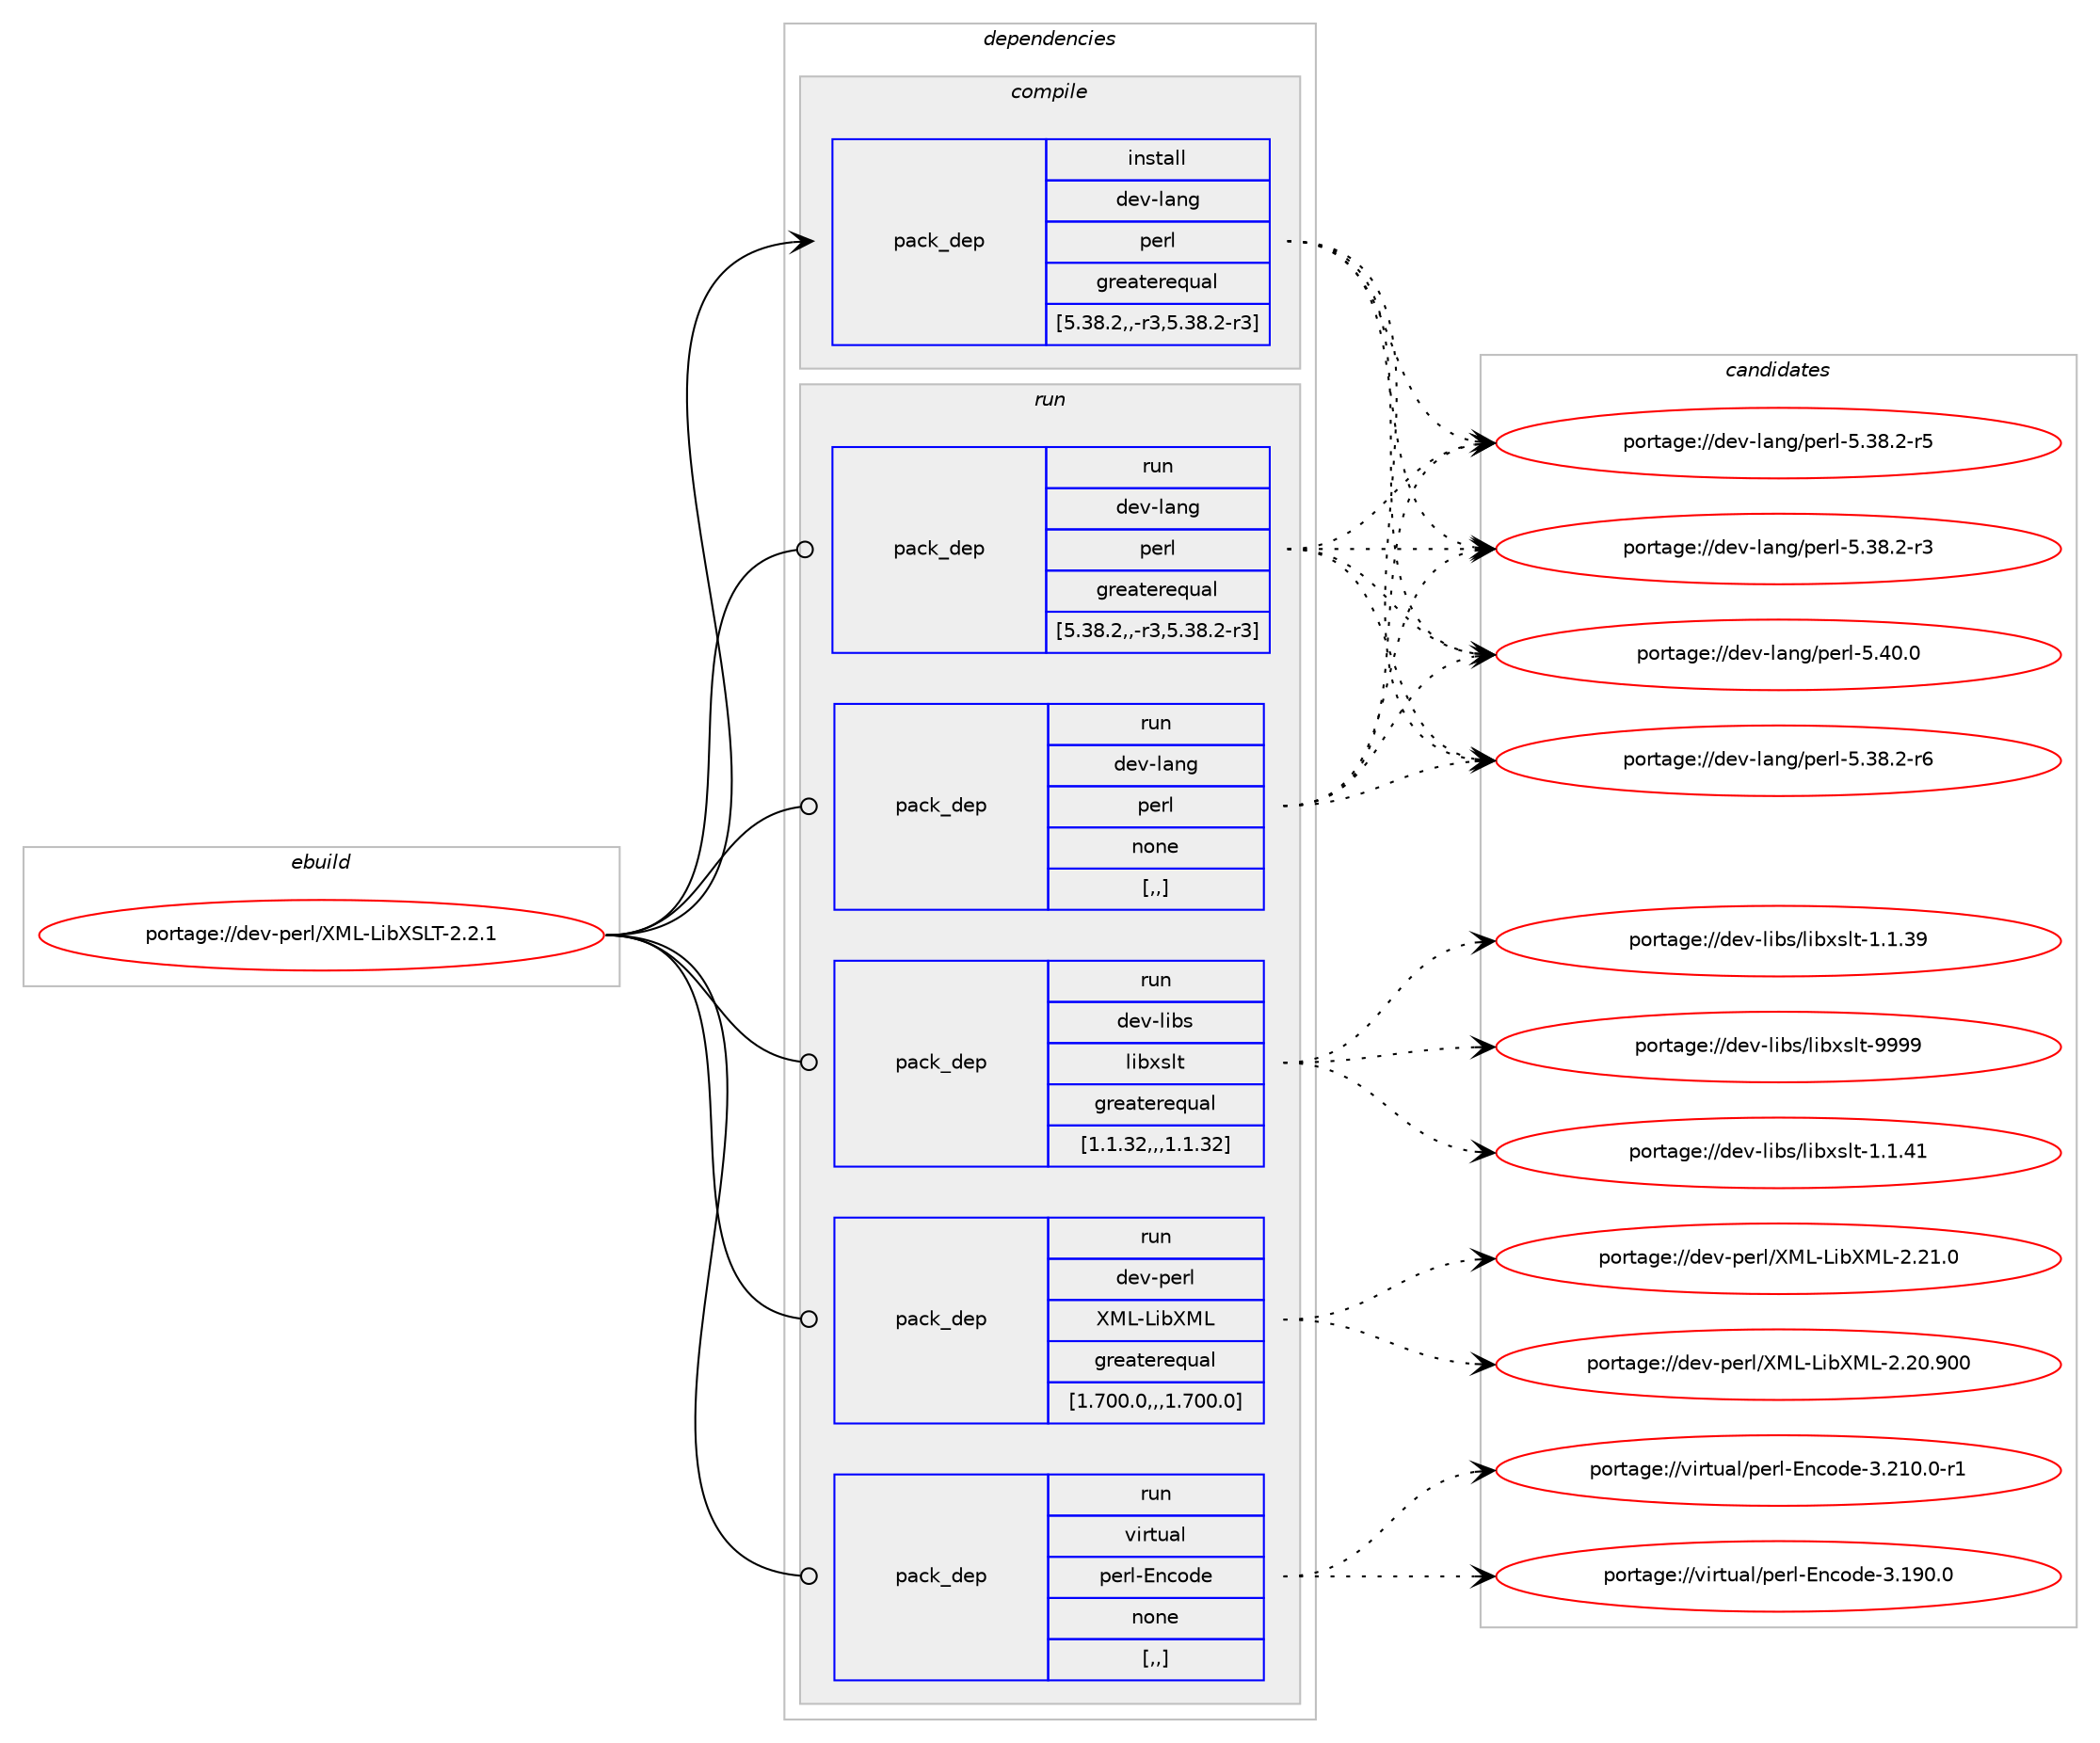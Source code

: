 digraph prolog {

# *************
# Graph options
# *************

newrank=true;
concentrate=true;
compound=true;
graph [rankdir=LR,fontname=Helvetica,fontsize=10,ranksep=1.5];#, ranksep=2.5, nodesep=0.2];
edge  [arrowhead=vee];
node  [fontname=Helvetica,fontsize=10];

# **********
# The ebuild
# **********

subgraph cluster_leftcol {
color=gray;
label=<<i>ebuild</i>>;
id [label="portage://dev-perl/XML-LibXSLT-2.2.1", color=red, width=4, href="../dev-perl/XML-LibXSLT-2.2.1.svg"];
}

# ****************
# The dependencies
# ****************

subgraph cluster_midcol {
color=gray;
label=<<i>dependencies</i>>;
subgraph cluster_compile {
fillcolor="#eeeeee";
style=filled;
label=<<i>compile</i>>;
subgraph pack108021 {
dependency139377 [label=<<TABLE BORDER="0" CELLBORDER="1" CELLSPACING="0" CELLPADDING="4" WIDTH="220"><TR><TD ROWSPAN="6" CELLPADDING="30">pack_dep</TD></TR><TR><TD WIDTH="110">install</TD></TR><TR><TD>dev-lang</TD></TR><TR><TD>perl</TD></TR><TR><TD>greaterequal</TD></TR><TR><TD>[5.38.2,,-r3,5.38.2-r3]</TD></TR></TABLE>>, shape=none, color=blue];
}
id:e -> dependency139377:w [weight=20,style="solid",arrowhead="vee"];
}
subgraph cluster_compileandrun {
fillcolor="#eeeeee";
style=filled;
label=<<i>compile and run</i>>;
}
subgraph cluster_run {
fillcolor="#eeeeee";
style=filled;
label=<<i>run</i>>;
subgraph pack108022 {
dependency139378 [label=<<TABLE BORDER="0" CELLBORDER="1" CELLSPACING="0" CELLPADDING="4" WIDTH="220"><TR><TD ROWSPAN="6" CELLPADDING="30">pack_dep</TD></TR><TR><TD WIDTH="110">run</TD></TR><TR><TD>dev-lang</TD></TR><TR><TD>perl</TD></TR><TR><TD>greaterequal</TD></TR><TR><TD>[5.38.2,,-r3,5.38.2-r3]</TD></TR></TABLE>>, shape=none, color=blue];
}
id:e -> dependency139378:w [weight=20,style="solid",arrowhead="odot"];
subgraph pack108023 {
dependency139379 [label=<<TABLE BORDER="0" CELLBORDER="1" CELLSPACING="0" CELLPADDING="4" WIDTH="220"><TR><TD ROWSPAN="6" CELLPADDING="30">pack_dep</TD></TR><TR><TD WIDTH="110">run</TD></TR><TR><TD>dev-lang</TD></TR><TR><TD>perl</TD></TR><TR><TD>none</TD></TR><TR><TD>[,,]</TD></TR></TABLE>>, shape=none, color=blue];
}
id:e -> dependency139379:w [weight=20,style="solid",arrowhead="odot"];
subgraph pack108024 {
dependency139380 [label=<<TABLE BORDER="0" CELLBORDER="1" CELLSPACING="0" CELLPADDING="4" WIDTH="220"><TR><TD ROWSPAN="6" CELLPADDING="30">pack_dep</TD></TR><TR><TD WIDTH="110">run</TD></TR><TR><TD>dev-libs</TD></TR><TR><TD>libxslt</TD></TR><TR><TD>greaterequal</TD></TR><TR><TD>[1.1.32,,,1.1.32]</TD></TR></TABLE>>, shape=none, color=blue];
}
id:e -> dependency139380:w [weight=20,style="solid",arrowhead="odot"];
subgraph pack108025 {
dependency139381 [label=<<TABLE BORDER="0" CELLBORDER="1" CELLSPACING="0" CELLPADDING="4" WIDTH="220"><TR><TD ROWSPAN="6" CELLPADDING="30">pack_dep</TD></TR><TR><TD WIDTH="110">run</TD></TR><TR><TD>dev-perl</TD></TR><TR><TD>XML-LibXML</TD></TR><TR><TD>greaterequal</TD></TR><TR><TD>[1.700.0,,,1.700.0]</TD></TR></TABLE>>, shape=none, color=blue];
}
id:e -> dependency139381:w [weight=20,style="solid",arrowhead="odot"];
subgraph pack108026 {
dependency139382 [label=<<TABLE BORDER="0" CELLBORDER="1" CELLSPACING="0" CELLPADDING="4" WIDTH="220"><TR><TD ROWSPAN="6" CELLPADDING="30">pack_dep</TD></TR><TR><TD WIDTH="110">run</TD></TR><TR><TD>virtual</TD></TR><TR><TD>perl-Encode</TD></TR><TR><TD>none</TD></TR><TR><TD>[,,]</TD></TR></TABLE>>, shape=none, color=blue];
}
id:e -> dependency139382:w [weight=20,style="solid",arrowhead="odot"];
}
}

# **************
# The candidates
# **************

subgraph cluster_choices {
rank=same;
color=gray;
label=<<i>candidates</i>>;

subgraph choice108021 {
color=black;
nodesep=1;
choice10010111845108971101034711210111410845534652484648 [label="portage://dev-lang/perl-5.40.0", color=red, width=4,href="../dev-lang/perl-5.40.0.svg"];
choice100101118451089711010347112101114108455346515646504511454 [label="portage://dev-lang/perl-5.38.2-r6", color=red, width=4,href="../dev-lang/perl-5.38.2-r6.svg"];
choice100101118451089711010347112101114108455346515646504511453 [label="portage://dev-lang/perl-5.38.2-r5", color=red, width=4,href="../dev-lang/perl-5.38.2-r5.svg"];
choice100101118451089711010347112101114108455346515646504511451 [label="portage://dev-lang/perl-5.38.2-r3", color=red, width=4,href="../dev-lang/perl-5.38.2-r3.svg"];
dependency139377:e -> choice10010111845108971101034711210111410845534652484648:w [style=dotted,weight="100"];
dependency139377:e -> choice100101118451089711010347112101114108455346515646504511454:w [style=dotted,weight="100"];
dependency139377:e -> choice100101118451089711010347112101114108455346515646504511453:w [style=dotted,weight="100"];
dependency139377:e -> choice100101118451089711010347112101114108455346515646504511451:w [style=dotted,weight="100"];
}
subgraph choice108022 {
color=black;
nodesep=1;
choice10010111845108971101034711210111410845534652484648 [label="portage://dev-lang/perl-5.40.0", color=red, width=4,href="../dev-lang/perl-5.40.0.svg"];
choice100101118451089711010347112101114108455346515646504511454 [label="portage://dev-lang/perl-5.38.2-r6", color=red, width=4,href="../dev-lang/perl-5.38.2-r6.svg"];
choice100101118451089711010347112101114108455346515646504511453 [label="portage://dev-lang/perl-5.38.2-r5", color=red, width=4,href="../dev-lang/perl-5.38.2-r5.svg"];
choice100101118451089711010347112101114108455346515646504511451 [label="portage://dev-lang/perl-5.38.2-r3", color=red, width=4,href="../dev-lang/perl-5.38.2-r3.svg"];
dependency139378:e -> choice10010111845108971101034711210111410845534652484648:w [style=dotted,weight="100"];
dependency139378:e -> choice100101118451089711010347112101114108455346515646504511454:w [style=dotted,weight="100"];
dependency139378:e -> choice100101118451089711010347112101114108455346515646504511453:w [style=dotted,weight="100"];
dependency139378:e -> choice100101118451089711010347112101114108455346515646504511451:w [style=dotted,weight="100"];
}
subgraph choice108023 {
color=black;
nodesep=1;
choice10010111845108971101034711210111410845534652484648 [label="portage://dev-lang/perl-5.40.0", color=red, width=4,href="../dev-lang/perl-5.40.0.svg"];
choice100101118451089711010347112101114108455346515646504511454 [label="portage://dev-lang/perl-5.38.2-r6", color=red, width=4,href="../dev-lang/perl-5.38.2-r6.svg"];
choice100101118451089711010347112101114108455346515646504511453 [label="portage://dev-lang/perl-5.38.2-r5", color=red, width=4,href="../dev-lang/perl-5.38.2-r5.svg"];
choice100101118451089711010347112101114108455346515646504511451 [label="portage://dev-lang/perl-5.38.2-r3", color=red, width=4,href="../dev-lang/perl-5.38.2-r3.svg"];
dependency139379:e -> choice10010111845108971101034711210111410845534652484648:w [style=dotted,weight="100"];
dependency139379:e -> choice100101118451089711010347112101114108455346515646504511454:w [style=dotted,weight="100"];
dependency139379:e -> choice100101118451089711010347112101114108455346515646504511453:w [style=dotted,weight="100"];
dependency139379:e -> choice100101118451089711010347112101114108455346515646504511451:w [style=dotted,weight="100"];
}
subgraph choice108024 {
color=black;
nodesep=1;
choice100101118451081059811547108105981201151081164557575757 [label="portage://dev-libs/libxslt-9999", color=red, width=4,href="../dev-libs/libxslt-9999.svg"];
choice1001011184510810598115471081059812011510811645494649465249 [label="portage://dev-libs/libxslt-1.1.41", color=red, width=4,href="../dev-libs/libxslt-1.1.41.svg"];
choice1001011184510810598115471081059812011510811645494649465157 [label="portage://dev-libs/libxslt-1.1.39", color=red, width=4,href="../dev-libs/libxslt-1.1.39.svg"];
dependency139380:e -> choice100101118451081059811547108105981201151081164557575757:w [style=dotted,weight="100"];
dependency139380:e -> choice1001011184510810598115471081059812011510811645494649465249:w [style=dotted,weight="100"];
dependency139380:e -> choice1001011184510810598115471081059812011510811645494649465157:w [style=dotted,weight="100"];
}
subgraph choice108025 {
color=black;
nodesep=1;
choice100101118451121011141084788777645761059888777645504650494648 [label="portage://dev-perl/XML-LibXML-2.21.0", color=red, width=4,href="../dev-perl/XML-LibXML-2.21.0.svg"];
choice1001011184511210111410847887776457610598887776455046504846574848 [label="portage://dev-perl/XML-LibXML-2.20.900", color=red, width=4,href="../dev-perl/XML-LibXML-2.20.900.svg"];
dependency139381:e -> choice100101118451121011141084788777645761059888777645504650494648:w [style=dotted,weight="100"];
dependency139381:e -> choice1001011184511210111410847887776457610598887776455046504846574848:w [style=dotted,weight="100"];
}
subgraph choice108026 {
color=black;
nodesep=1;
choice118105114116117971084711210111410845691109911110010145514650494846484511449 [label="portage://virtual/perl-Encode-3.210.0-r1", color=red, width=4,href="../virtual/perl-Encode-3.210.0-r1.svg"];
choice11810511411611797108471121011141084569110991111001014551464957484648 [label="portage://virtual/perl-Encode-3.190.0", color=red, width=4,href="../virtual/perl-Encode-3.190.0.svg"];
dependency139382:e -> choice118105114116117971084711210111410845691109911110010145514650494846484511449:w [style=dotted,weight="100"];
dependency139382:e -> choice11810511411611797108471121011141084569110991111001014551464957484648:w [style=dotted,weight="100"];
}
}

}
